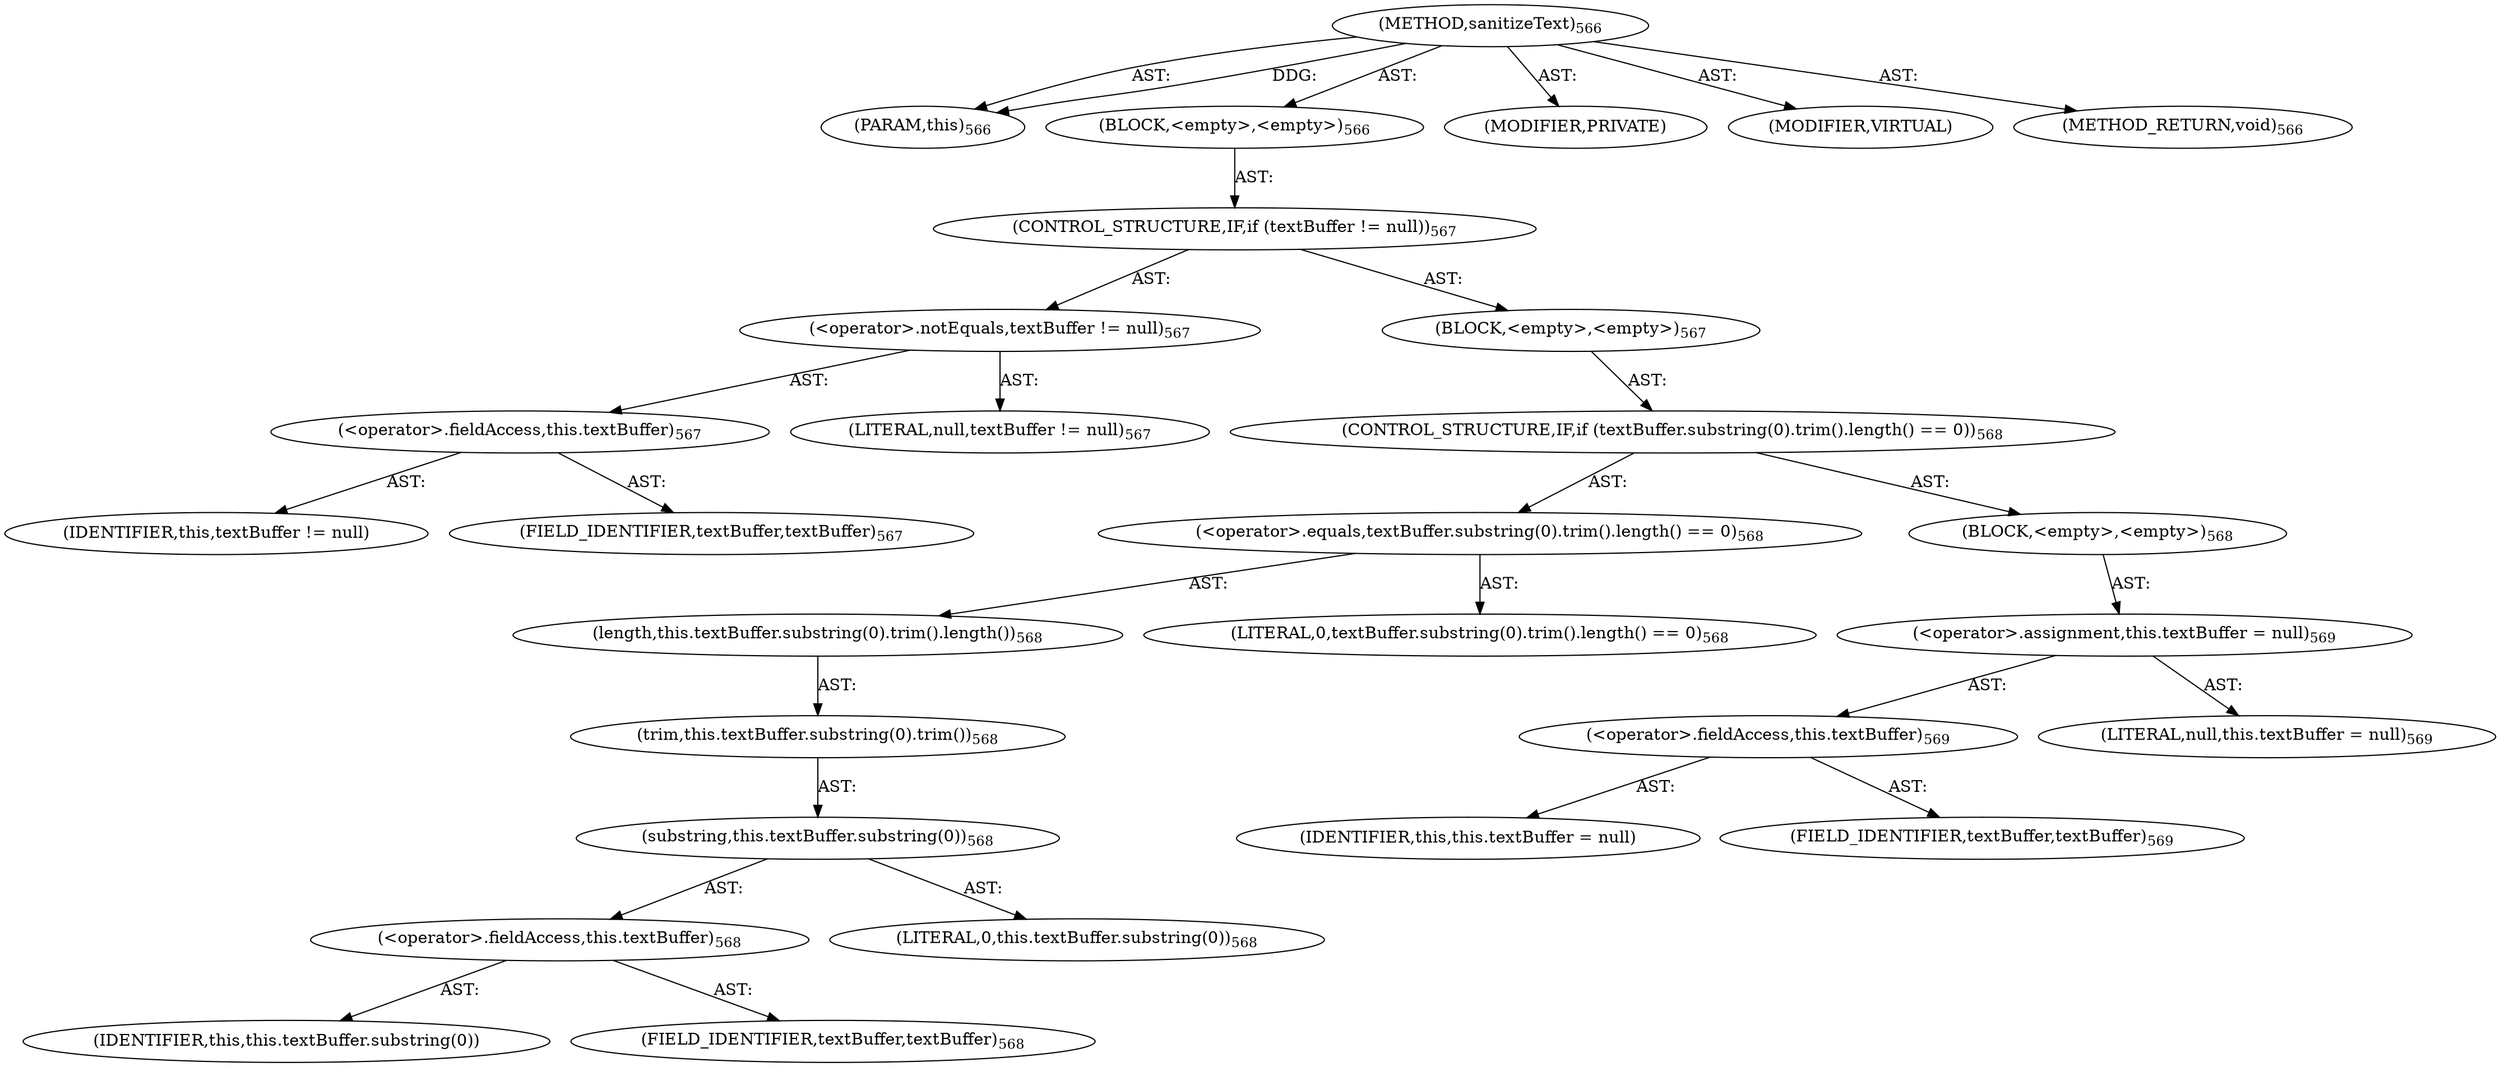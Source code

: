 digraph "sanitizeText" {  
"111669149716" [label = <(METHOD,sanitizeText)<SUB>566</SUB>> ]
"115964117041" [label = <(PARAM,this)<SUB>566</SUB>> ]
"25769803860" [label = <(BLOCK,&lt;empty&gt;,&lt;empty&gt;)<SUB>566</SUB>> ]
"47244640312" [label = <(CONTROL_STRUCTURE,IF,if (textBuffer != null))<SUB>567</SUB>> ]
"30064771424" [label = <(&lt;operator&gt;.notEquals,textBuffer != null)<SUB>567</SUB>> ]
"30064771425" [label = <(&lt;operator&gt;.fieldAccess,this.textBuffer)<SUB>567</SUB>> ]
"68719477016" [label = <(IDENTIFIER,this,textBuffer != null)> ]
"55834574936" [label = <(FIELD_IDENTIFIER,textBuffer,textBuffer)<SUB>567</SUB>> ]
"90194313284" [label = <(LITERAL,null,textBuffer != null)<SUB>567</SUB>> ]
"25769803861" [label = <(BLOCK,&lt;empty&gt;,&lt;empty&gt;)<SUB>567</SUB>> ]
"47244640313" [label = <(CONTROL_STRUCTURE,IF,if (textBuffer.substring(0).trim().length() == 0))<SUB>568</SUB>> ]
"30064771426" [label = <(&lt;operator&gt;.equals,textBuffer.substring(0).trim().length() == 0)<SUB>568</SUB>> ]
"30064771427" [label = <(length,this.textBuffer.substring(0).trim().length())<SUB>568</SUB>> ]
"30064771428" [label = <(trim,this.textBuffer.substring(0).trim())<SUB>568</SUB>> ]
"30064771429" [label = <(substring,this.textBuffer.substring(0))<SUB>568</SUB>> ]
"30064771430" [label = <(&lt;operator&gt;.fieldAccess,this.textBuffer)<SUB>568</SUB>> ]
"68719477017" [label = <(IDENTIFIER,this,this.textBuffer.substring(0))> ]
"55834574937" [label = <(FIELD_IDENTIFIER,textBuffer,textBuffer)<SUB>568</SUB>> ]
"90194313285" [label = <(LITERAL,0,this.textBuffer.substring(0))<SUB>568</SUB>> ]
"90194313286" [label = <(LITERAL,0,textBuffer.substring(0).trim().length() == 0)<SUB>568</SUB>> ]
"25769803862" [label = <(BLOCK,&lt;empty&gt;,&lt;empty&gt;)<SUB>568</SUB>> ]
"30064771431" [label = <(&lt;operator&gt;.assignment,this.textBuffer = null)<SUB>569</SUB>> ]
"30064771432" [label = <(&lt;operator&gt;.fieldAccess,this.textBuffer)<SUB>569</SUB>> ]
"68719477018" [label = <(IDENTIFIER,this,this.textBuffer = null)> ]
"55834574938" [label = <(FIELD_IDENTIFIER,textBuffer,textBuffer)<SUB>569</SUB>> ]
"90194313287" [label = <(LITERAL,null,this.textBuffer = null)<SUB>569</SUB>> ]
"133143986234" [label = <(MODIFIER,PRIVATE)> ]
"133143986235" [label = <(MODIFIER,VIRTUAL)> ]
"128849018900" [label = <(METHOD_RETURN,void)<SUB>566</SUB>> ]
  "111669149716" -> "115964117041"  [ label = "AST: "] 
  "111669149716" -> "25769803860"  [ label = "AST: "] 
  "111669149716" -> "133143986234"  [ label = "AST: "] 
  "111669149716" -> "133143986235"  [ label = "AST: "] 
  "111669149716" -> "128849018900"  [ label = "AST: "] 
  "25769803860" -> "47244640312"  [ label = "AST: "] 
  "47244640312" -> "30064771424"  [ label = "AST: "] 
  "47244640312" -> "25769803861"  [ label = "AST: "] 
  "30064771424" -> "30064771425"  [ label = "AST: "] 
  "30064771424" -> "90194313284"  [ label = "AST: "] 
  "30064771425" -> "68719477016"  [ label = "AST: "] 
  "30064771425" -> "55834574936"  [ label = "AST: "] 
  "25769803861" -> "47244640313"  [ label = "AST: "] 
  "47244640313" -> "30064771426"  [ label = "AST: "] 
  "47244640313" -> "25769803862"  [ label = "AST: "] 
  "30064771426" -> "30064771427"  [ label = "AST: "] 
  "30064771426" -> "90194313286"  [ label = "AST: "] 
  "30064771427" -> "30064771428"  [ label = "AST: "] 
  "30064771428" -> "30064771429"  [ label = "AST: "] 
  "30064771429" -> "30064771430"  [ label = "AST: "] 
  "30064771429" -> "90194313285"  [ label = "AST: "] 
  "30064771430" -> "68719477017"  [ label = "AST: "] 
  "30064771430" -> "55834574937"  [ label = "AST: "] 
  "25769803862" -> "30064771431"  [ label = "AST: "] 
  "30064771431" -> "30064771432"  [ label = "AST: "] 
  "30064771431" -> "90194313287"  [ label = "AST: "] 
  "30064771432" -> "68719477018"  [ label = "AST: "] 
  "30064771432" -> "55834574938"  [ label = "AST: "] 
  "111669149716" -> "115964117041"  [ label = "DDG: "] 
}
